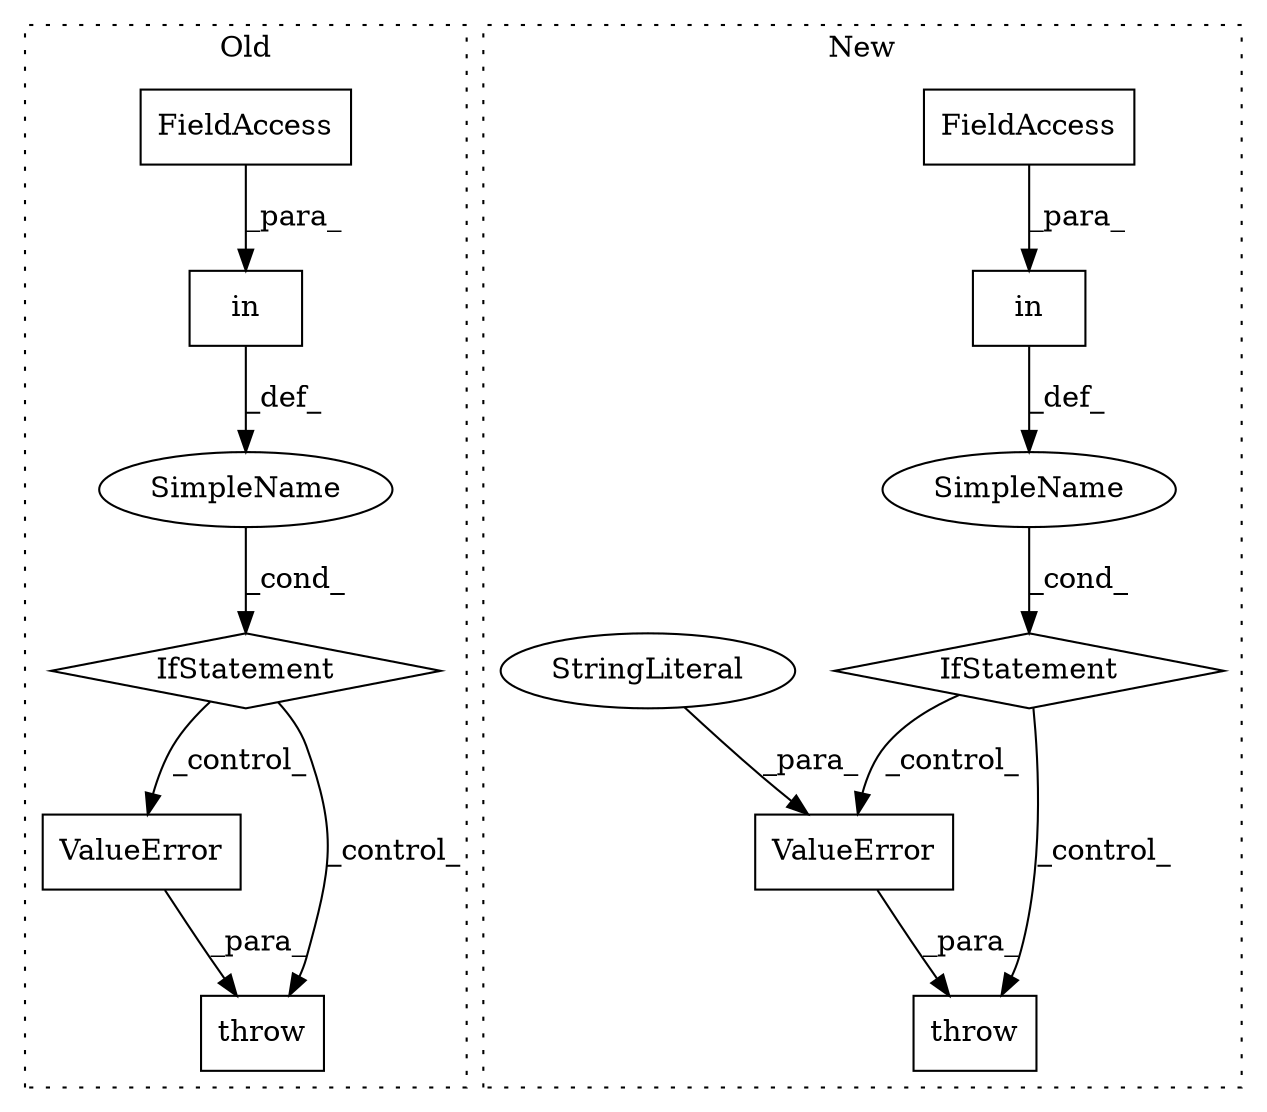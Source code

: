 digraph G {
subgraph cluster0 {
1 [label="ValueError" a="32" s="4570,4648" l="11,1" shape="box"];
4 [label="IfStatement" a="25" s="4204,4225" l="8,2" shape="diamond"];
5 [label="SimpleName" a="42" s="" l="" shape="ellipse"];
6 [label="throw" a="53" s="4564" l="6" shape="box"];
11 [label="in" a="105" s="4212" l="13" shape="box"];
13 [label="FieldAccess" a="22" s="4212" l="4" shape="box"];
label = "Old";
style="dotted";
}
subgraph cluster1 {
2 [label="in" a="105" s="4125" l="19" shape="box"];
3 [label="IfStatement" a="25" s="4117,4144" l="8,2" shape="diamond"];
7 [label="FieldAccess" a="22" s="4125" l="4" shape="box"];
8 [label="ValueError" a="32" s="4266,4314" l="11,1" shape="box"];
9 [label="SimpleName" a="42" s="" l="" shape="ellipse"];
10 [label="throw" a="53" s="4260" l="6" shape="box"];
12 [label="StringLiteral" a="45" s="4277" l="37" shape="ellipse"];
label = "New";
style="dotted";
}
1 -> 6 [label="_para_"];
2 -> 9 [label="_def_"];
3 -> 8 [label="_control_"];
3 -> 10 [label="_control_"];
4 -> 1 [label="_control_"];
4 -> 6 [label="_control_"];
5 -> 4 [label="_cond_"];
7 -> 2 [label="_para_"];
8 -> 10 [label="_para_"];
9 -> 3 [label="_cond_"];
11 -> 5 [label="_def_"];
12 -> 8 [label="_para_"];
13 -> 11 [label="_para_"];
}
